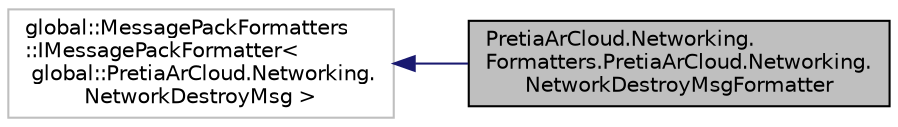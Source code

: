digraph "PretiaArCloud.Networking.Formatters.PretiaArCloud.Networking.NetworkDestroyMsgFormatter"
{
 // LATEX_PDF_SIZE
  edge [fontname="Helvetica",fontsize="10",labelfontname="Helvetica",labelfontsize="10"];
  node [fontname="Helvetica",fontsize="10",shape=record];
  rankdir="LR";
  Node1 [label="PretiaArCloud.Networking.\lFormatters.PretiaArCloud.Networking.\lNetworkDestroyMsgFormatter",height=0.2,width=0.4,color="black", fillcolor="grey75", style="filled", fontcolor="black",tooltip=" "];
  Node2 -> Node1 [dir="back",color="midnightblue",fontsize="10",style="solid",fontname="Helvetica"];
  Node2 [label="global::MessagePackFormatters\l::IMessagePackFormatter\<\l global::PretiaArCloud.Networking.\lNetworkDestroyMsg \>",height=0.2,width=0.4,color="grey75", fillcolor="white", style="filled",tooltip=" "];
}
